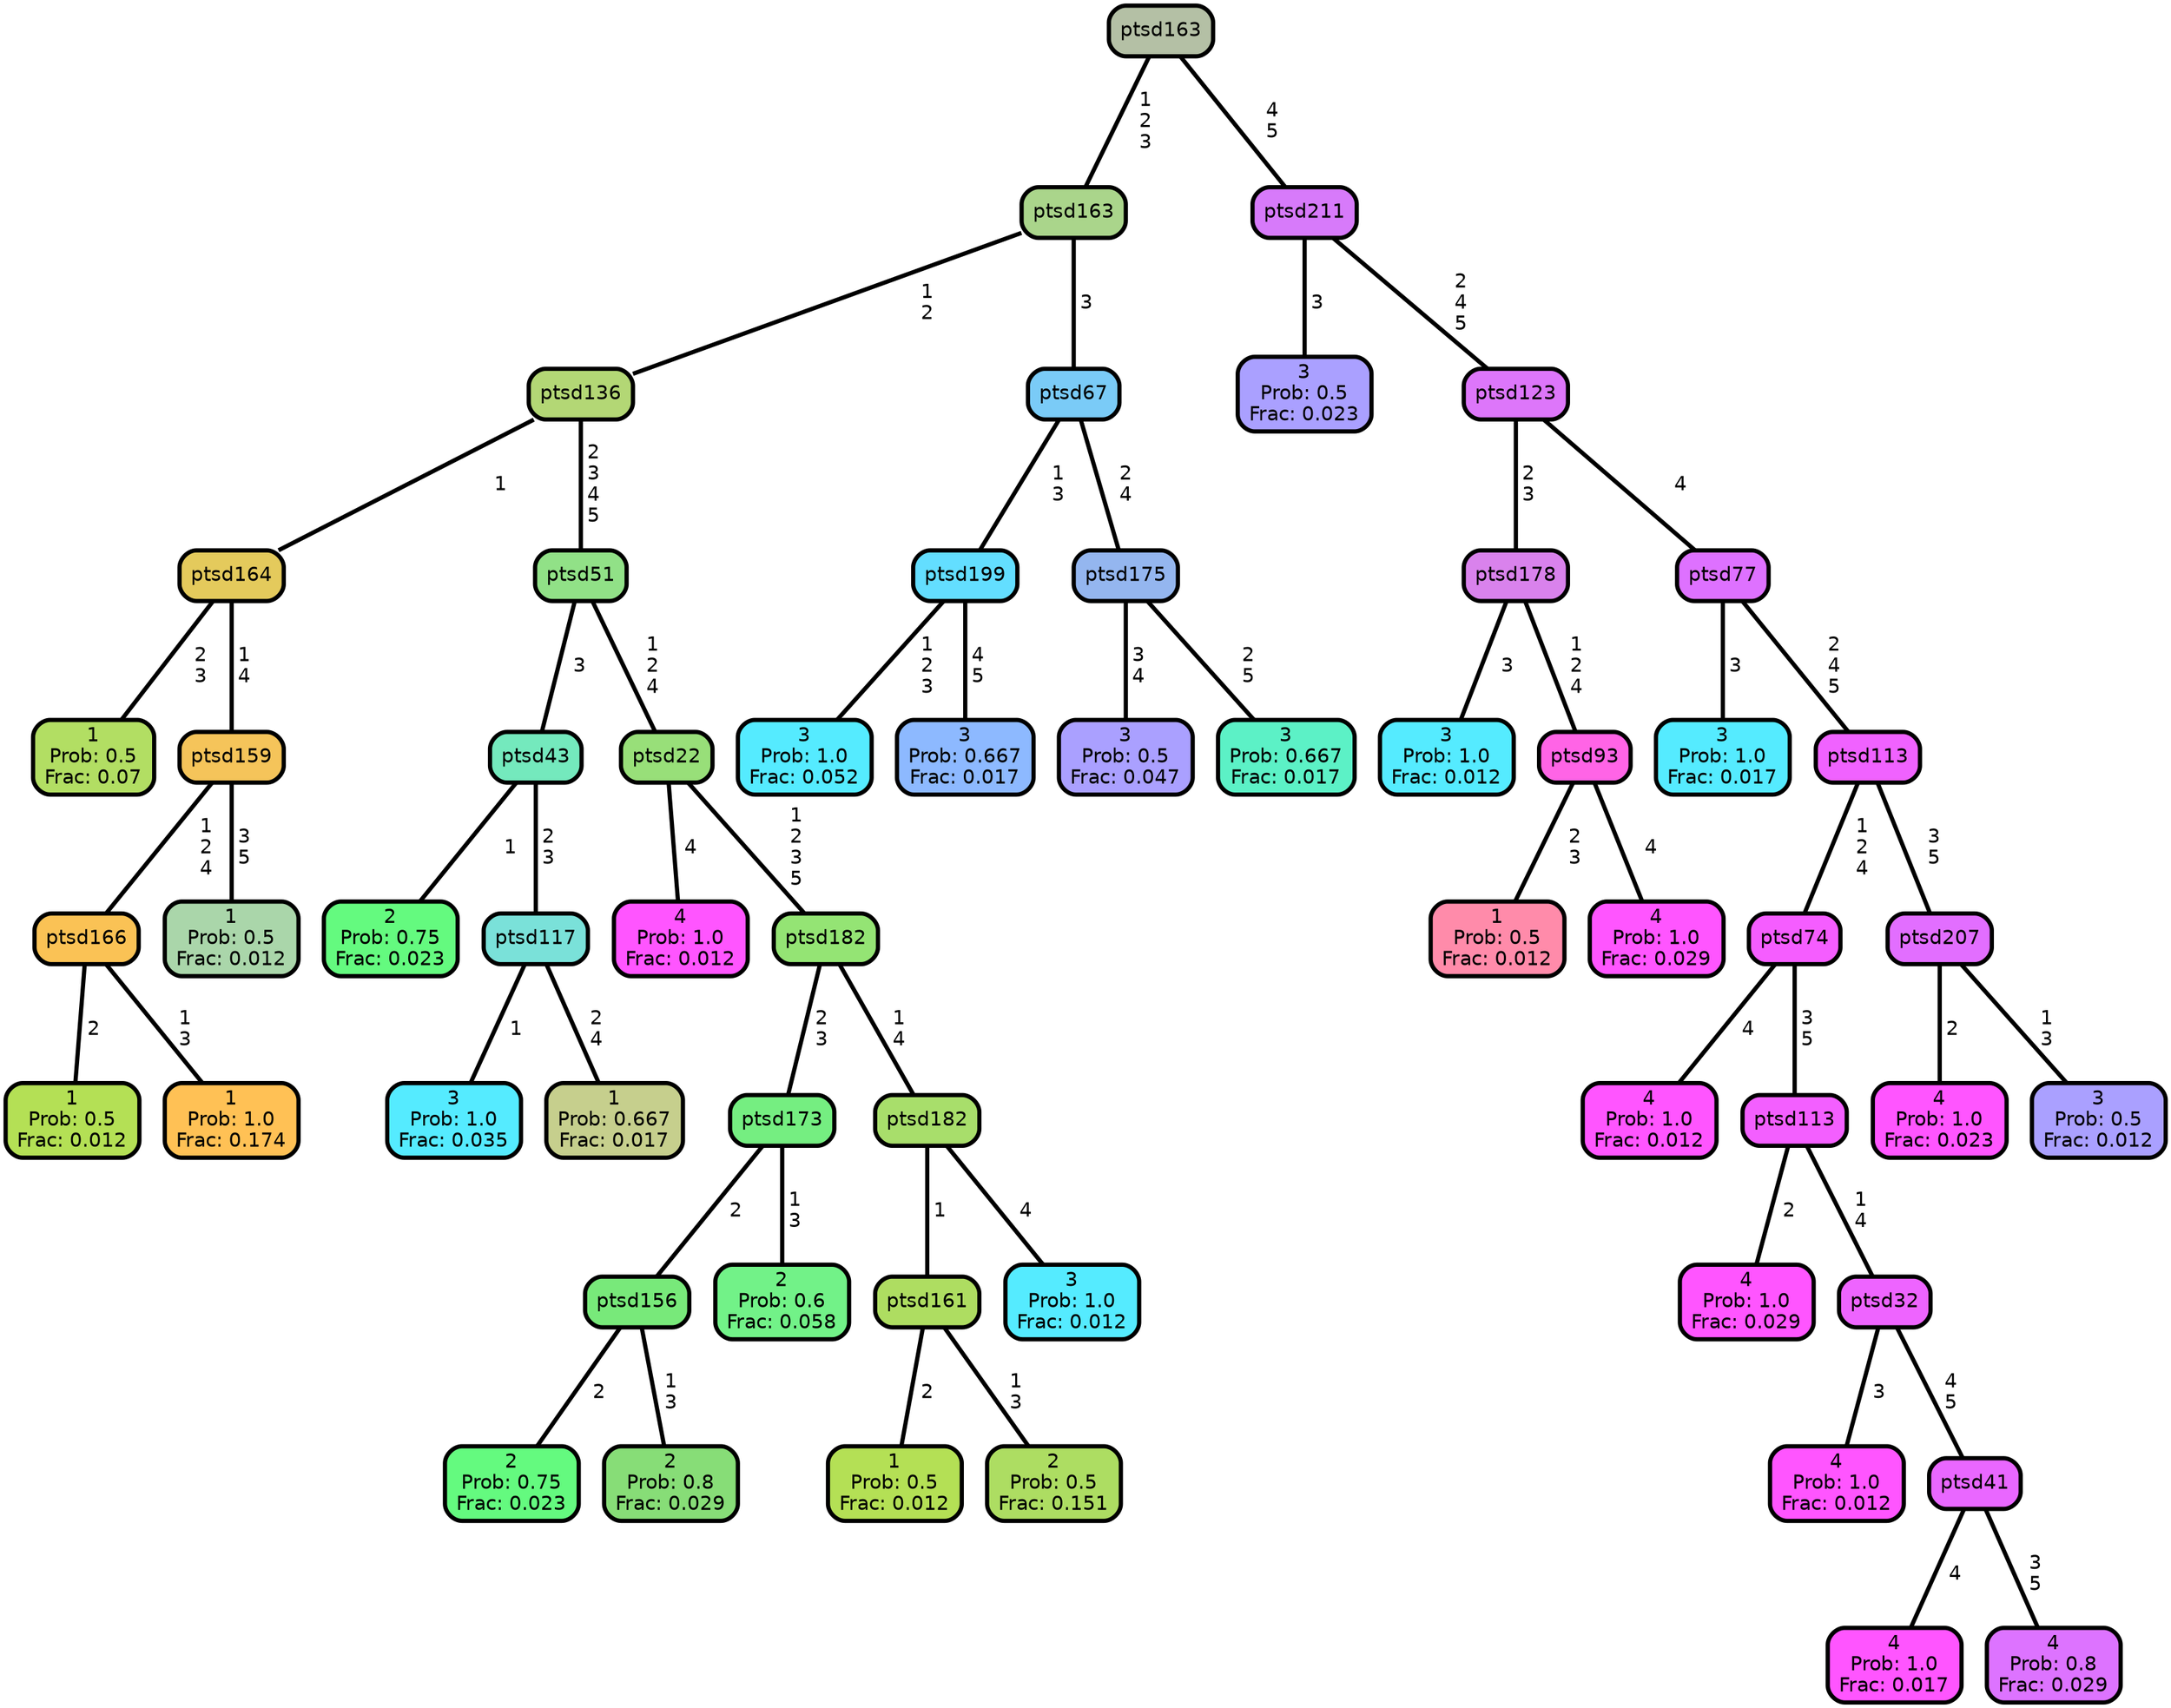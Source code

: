 graph Tree {
node [shape=box, style="filled, rounded",color="black",penwidth="3",fontcolor="black",                 fontname=helvetica] ;
graph [ranksep="0 equally", splines=straight,                 bgcolor=transparent, dpi=200] ;
edge [fontname=helvetica, color=black] ;
0 [label="1
Prob: 0.5
Frac: 0.07", fillcolor="#b2de63"] ;
1 [label="ptsd164", fillcolor="#e4ca5c"] ;
2 [label="1
Prob: 0.5
Frac: 0.012", fillcolor="#b4e055"] ;
3 [label="ptsd166", fillcolor="#fac255"] ;
4 [label="1
Prob: 1.0
Frac: 0.174", fillcolor="#ffc155"] ;
5 [label="ptsd159", fillcolor="#f5c45a"] ;
6 [label="1
Prob: 0.5
Frac: 0.012", fillcolor="#aad6aa"] ;
7 [label="ptsd136", fillcolor="#b3d775"] ;
8 [label="2
Prob: 0.75
Frac: 0.023", fillcolor="#64fa7f"] ;
9 [label="ptsd43", fillcolor="#74e9bd"] ;
10 [label="3
Prob: 1.0
Frac: 0.035", fillcolor="#55ebff"] ;
11 [label="ptsd117", fillcolor="#7ae1d9"] ;
12 [label="1
Prob: 0.667
Frac: 0.017", fillcolor="#c6cf8d"] ;
13 [label="ptsd51", fillcolor="#91e187"] ;
14 [label="4
Prob: 1.0
Frac: 0.012", fillcolor="#ff55ff"] ;
15 [label="ptsd22", fillcolor="#98df79"] ;
16 [label="2
Prob: 0.75
Frac: 0.023", fillcolor="#64fa7f"] ;
17 [label="ptsd156", fillcolor="#78e97a"] ;
18 [label="2
Prob: 0.8
Frac: 0.029", fillcolor="#87dd77"] ;
19 [label="ptsd173", fillcolor="#75ee81"] ;
20 [label="2
Prob: 0.6
Frac: 0.058", fillcolor="#72f288"] ;
21 [label="ptsd182", fillcolor="#94e474"] ;
22 [label="1
Prob: 0.5
Frac: 0.012", fillcolor="#b4e055"] ;
23 [label="ptsd161", fillcolor="#aedd61"] ;
24 [label="2
Prob: 0.5
Frac: 0.151", fillcolor="#addd62"] ;
25 [label="ptsd182", fillcolor="#a8de6b"] ;
26 [label="3
Prob: 1.0
Frac: 0.012", fillcolor="#55ebff"] ;
27 [label="ptsd163", fillcolor="#aad58b"] ;
28 [label="3
Prob: 1.0
Frac: 0.052", fillcolor="#55ebff"] ;
29 [label="ptsd199", fillcolor="#63deff"] ;
30 [label="3
Prob: 0.667
Frac: 0.017", fillcolor="#8db9ff"] ;
31 [label="ptsd67", fillcolor="#7acbf7"] ;
32 [label="3
Prob: 0.5
Frac: 0.047", fillcolor="#aaa0ff"] ;
33 [label="ptsd175", fillcolor="#94b6ef"] ;
34 [label="3
Prob: 0.667
Frac: 0.017", fillcolor="#5cf1c6"] ;
35 [label="ptsd163", fillcolor="#b4c0a5"] ;
36 [label="3
Prob: 0.5
Frac: 0.023", fillcolor="#aaa0ff"] ;
37 [label="ptsd211", fillcolor="#d77afa"] ;
38 [label="3
Prob: 1.0
Frac: 0.012", fillcolor="#55ebff"] ;
39 [label="ptsd178", fillcolor="#d982ec"] ;
40 [label="1
Prob: 0.5
Frac: 0.012", fillcolor="#ff8baa"] ;
41 [label="ptsd93", fillcolor="#ff64e6"] ;
42 [label="4
Prob: 1.0
Frac: 0.029", fillcolor="#ff55ff"] ;
43 [label="ptsd123", fillcolor="#dd76fa"] ;
44 [label="3
Prob: 1.0
Frac: 0.017", fillcolor="#55ebff"] ;
45 [label="ptsd77", fillcolor="#de71ff"] ;
46 [label="4
Prob: 1.0
Frac: 0.012", fillcolor="#ff55ff"] ;
47 [label="ptsd74", fillcolor="#f55dff"] ;
48 [label="4
Prob: 1.0
Frac: 0.029", fillcolor="#ff55ff"] ;
49 [label="ptsd113", fillcolor="#f35fff"] ;
50 [label="4
Prob: 1.0
Frac: 0.012", fillcolor="#ff55ff"] ;
51 [label="ptsd32", fillcolor="#ee64ff"] ;
52 [label="4
Prob: 1.0
Frac: 0.017", fillcolor="#ff55ff"] ;
53 [label="ptsd41", fillcolor="#e967ff"] ;
54 [label="4
Prob: 0.8
Frac: 0.029", fillcolor="#dd73ff"] ;
55 [label="ptsd113", fillcolor="#f062ff"] ;
56 [label="4
Prob: 1.0
Frac: 0.023", fillcolor="#ff55ff"] ;
57 [label="ptsd207", fillcolor="#e26eff"] ;
58 [label="3
Prob: 0.5
Frac: 0.012", fillcolor="#aaa0ff"] ;
1 -- 0 [label=" 2\n 3",penwidth=3] ;
1 -- 5 [label=" 1\n 4",penwidth=3] ;
3 -- 2 [label=" 2",penwidth=3] ;
3 -- 4 [label=" 1\n 3",penwidth=3] ;
5 -- 3 [label=" 1\n 2\n 4",penwidth=3] ;
5 -- 6 [label=" 3\n 5",penwidth=3] ;
7 -- 1 [label=" 1",penwidth=3] ;
7 -- 13 [label=" 2\n 3\n 4\n 5",penwidth=3] ;
9 -- 8 [label=" 1",penwidth=3] ;
9 -- 11 [label=" 2\n 3",penwidth=3] ;
11 -- 10 [label=" 1",penwidth=3] ;
11 -- 12 [label=" 2\n 4",penwidth=3] ;
13 -- 9 [label=" 3",penwidth=3] ;
13 -- 15 [label=" 1\n 2\n 4",penwidth=3] ;
15 -- 14 [label=" 4",penwidth=3] ;
15 -- 21 [label=" 1\n 2\n 3\n 5",penwidth=3] ;
17 -- 16 [label=" 2",penwidth=3] ;
17 -- 18 [label=" 1\n 3",penwidth=3] ;
19 -- 17 [label=" 2",penwidth=3] ;
19 -- 20 [label=" 1\n 3",penwidth=3] ;
21 -- 19 [label=" 2\n 3",penwidth=3] ;
21 -- 25 [label=" 1\n 4",penwidth=3] ;
23 -- 22 [label=" 2",penwidth=3] ;
23 -- 24 [label=" 1\n 3",penwidth=3] ;
25 -- 23 [label=" 1",penwidth=3] ;
25 -- 26 [label=" 4",penwidth=3] ;
27 -- 7 [label=" 1\n 2",penwidth=3] ;
27 -- 31 [label=" 3",penwidth=3] ;
29 -- 28 [label=" 1\n 2\n 3",penwidth=3] ;
29 -- 30 [label=" 4\n 5",penwidth=3] ;
31 -- 29 [label=" 1\n 3",penwidth=3] ;
31 -- 33 [label=" 2\n 4",penwidth=3] ;
33 -- 32 [label=" 3\n 4",penwidth=3] ;
33 -- 34 [label=" 2\n 5",penwidth=3] ;
35 -- 27 [label=" 1\n 2\n 3",penwidth=3] ;
35 -- 37 [label=" 4\n 5",penwidth=3] ;
37 -- 36 [label=" 3",penwidth=3] ;
37 -- 43 [label=" 2\n 4\n 5",penwidth=3] ;
39 -- 38 [label=" 3",penwidth=3] ;
39 -- 41 [label=" 1\n 2\n 4",penwidth=3] ;
41 -- 40 [label=" 2\n 3",penwidth=3] ;
41 -- 42 [label=" 4",penwidth=3] ;
43 -- 39 [label=" 2\n 3",penwidth=3] ;
43 -- 45 [label=" 4",penwidth=3] ;
45 -- 44 [label=" 3",penwidth=3] ;
45 -- 55 [label=" 2\n 4\n 5",penwidth=3] ;
47 -- 46 [label=" 4",penwidth=3] ;
47 -- 49 [label=" 3\n 5",penwidth=3] ;
49 -- 48 [label=" 2",penwidth=3] ;
49 -- 51 [label=" 1\n 4",penwidth=3] ;
51 -- 50 [label=" 3",penwidth=3] ;
51 -- 53 [label=" 4\n 5",penwidth=3] ;
53 -- 52 [label=" 4",penwidth=3] ;
53 -- 54 [label=" 3\n 5",penwidth=3] ;
55 -- 47 [label=" 1\n 2\n 4",penwidth=3] ;
55 -- 57 [label=" 3\n 5",penwidth=3] ;
57 -- 56 [label=" 2",penwidth=3] ;
57 -- 58 [label=" 1\n 3",penwidth=3] ;
{rank = same;}}